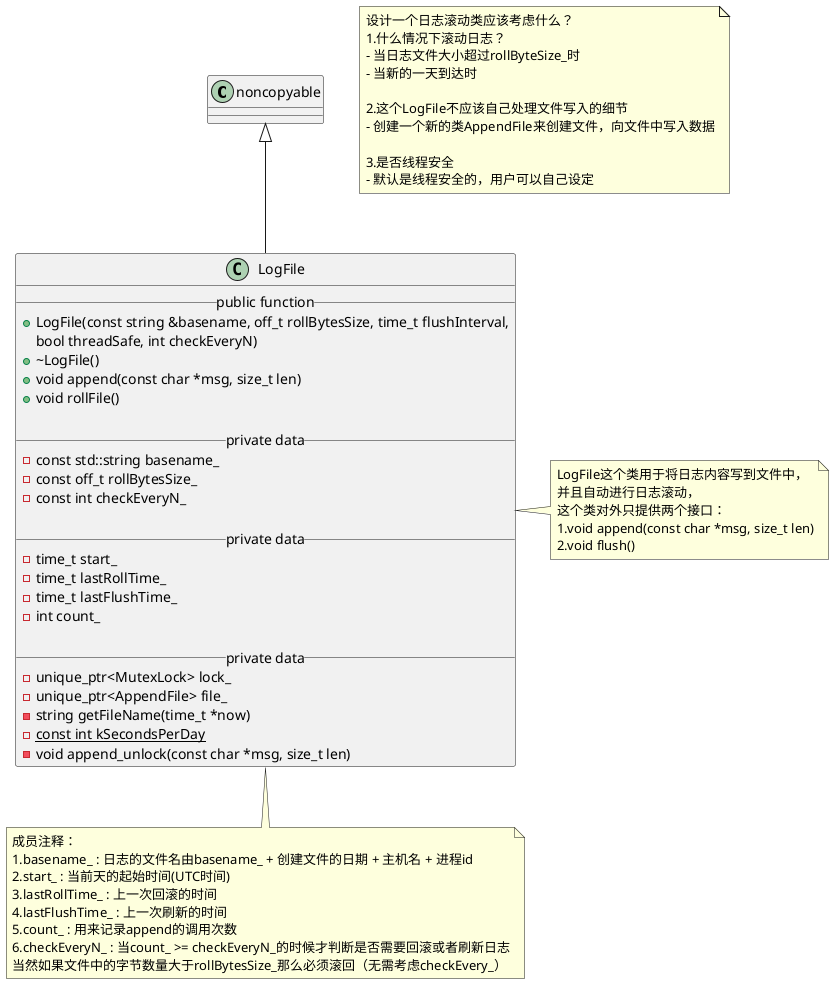 @startuml 

noncopyable <|-- LogFile

note right of LogFile 
LogFile这个类用于将日志内容写到文件中，
并且自动进行日志滚动，
这个类对外只提供两个接口：
1.void append(const char *msg, size_t len)
2.void flush()
end note  

class LogFile
{
    __public function__
    + LogFile(const string &basename, off_t rollBytesSize, time_t flushInterval,
    bool threadSafe, int checkEveryN)
    + ~LogFile()
    + void append(const char *msg, size_t len)
    + void rollFile()

    __private data__
    - const std::string basename_
    - const off_t rollBytesSize_
    - const int checkEveryN_

    __private data__
    - time_t start_
    - time_t lastRollTime_
    - time_t lastFlushTime_
    - int count_

    __private data__
    - unique_ptr<MutexLock> lock_
    - unique_ptr<AppendFile> file_
    - string getFileName(time_t *now)
    - {static} const int kSecondsPerDay
    - void append_unlock(const char *msg, size_t len)
}

note as LogFileNote1
设计一个日志滚动类应该考虑什么？
1.什么情况下滚动日志？
- 当日志文件大小超过rollByteSize_时
- 当新的一天到达时

2.这个LogFile不应该自己处理文件写入的细节
- 创建一个新的类AppendFile来创建文件，向文件中写入数据

3.是否线程安全
- 默认是线程安全的，用户可以自己设定
end note 

note bottom of LogFile
成员注释：
1.basename_ : 日志的文件名由basename_ + 创建文件的日期 + 主机名 + 进程id
2.start_ : 当前天的起始时间(UTC时间)
3.lastRollTime_ : 上一次回滚的时间
4.lastFlushTime_ : 上一次刷新的时间
5.count_ : 用来记录append的调用次数
6.checkEveryN_ : 当count_ >= checkEveryN_的时候才判断是否需要回滚或者刷新日志
当然如果文件中的字节数量大于rollBytesSize_那么必须滚回（无需考虑checkEvery_）
end note 
@enduml 